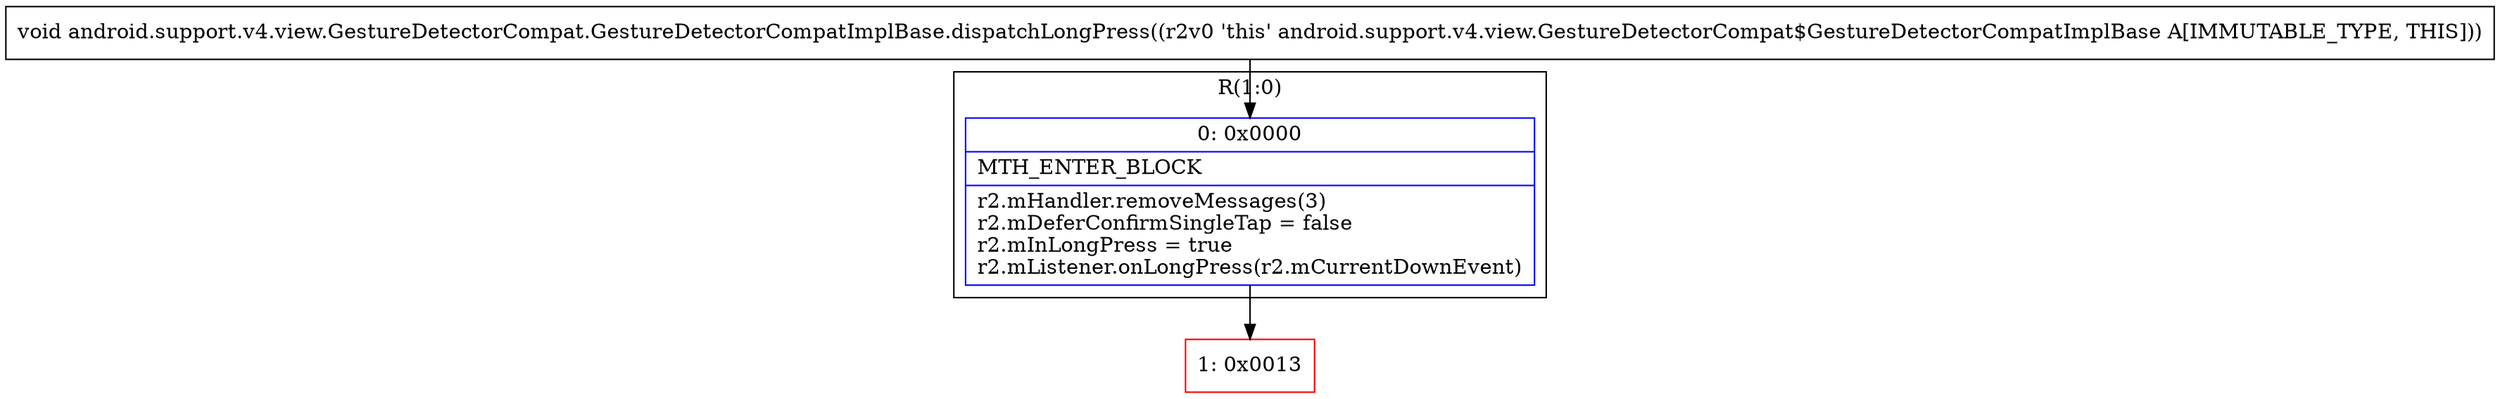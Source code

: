 digraph "CFG forandroid.support.v4.view.GestureDetectorCompat.GestureDetectorCompatImplBase.dispatchLongPress()V" {
subgraph cluster_Region_676413566 {
label = "R(1:0)";
node [shape=record,color=blue];
Node_0 [shape=record,label="{0\:\ 0x0000|MTH_ENTER_BLOCK\l|r2.mHandler.removeMessages(3)\lr2.mDeferConfirmSingleTap = false\lr2.mInLongPress = true\lr2.mListener.onLongPress(r2.mCurrentDownEvent)\l}"];
}
Node_1 [shape=record,color=red,label="{1\:\ 0x0013}"];
MethodNode[shape=record,label="{void android.support.v4.view.GestureDetectorCompat.GestureDetectorCompatImplBase.dispatchLongPress((r2v0 'this' android.support.v4.view.GestureDetectorCompat$GestureDetectorCompatImplBase A[IMMUTABLE_TYPE, THIS])) }"];
MethodNode -> Node_0;
Node_0 -> Node_1;
}

